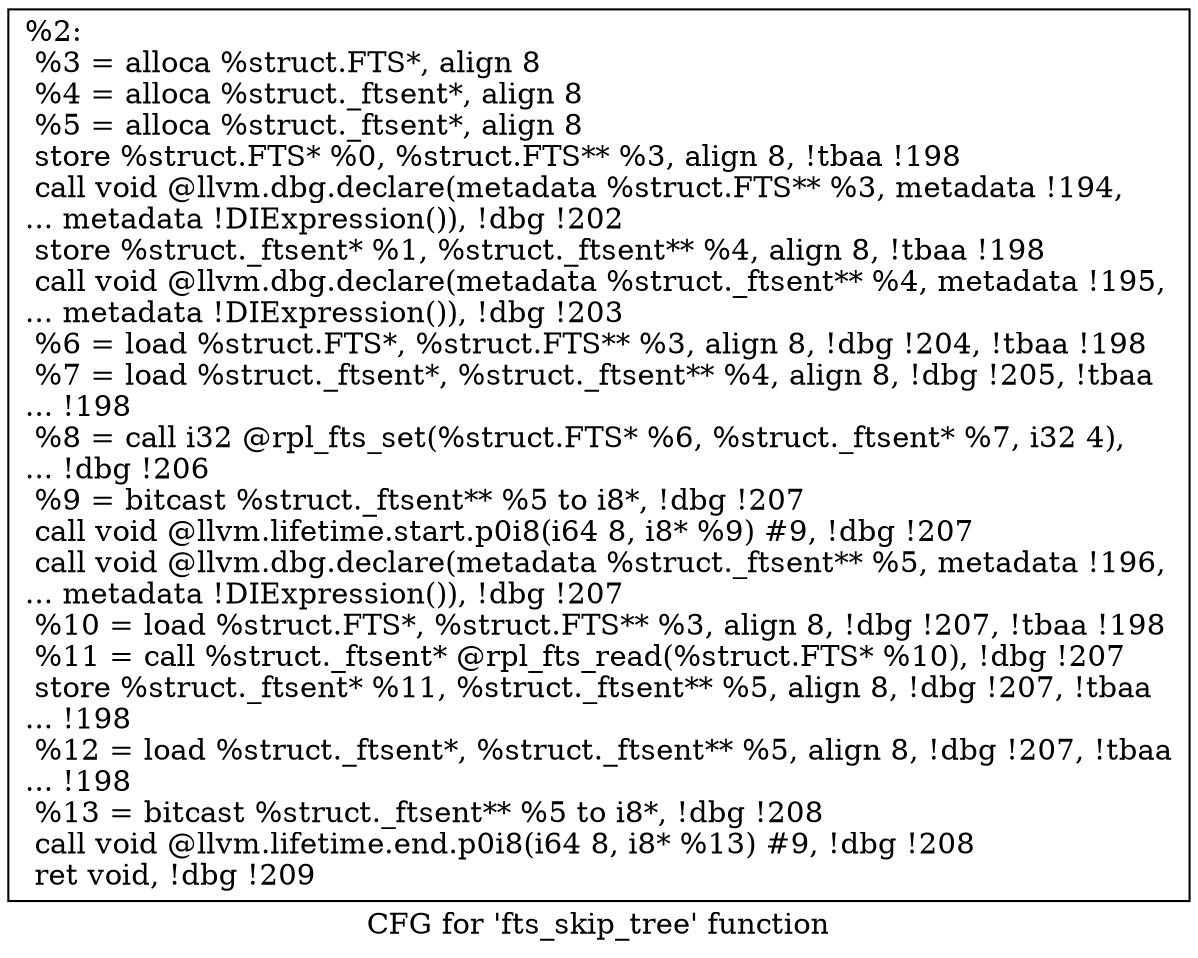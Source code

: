 digraph "CFG for 'fts_skip_tree' function" {
	label="CFG for 'fts_skip_tree' function";

	Node0x1fd6af0 [shape=record,label="{%2:\l  %3 = alloca %struct.FTS*, align 8\l  %4 = alloca %struct._ftsent*, align 8\l  %5 = alloca %struct._ftsent*, align 8\l  store %struct.FTS* %0, %struct.FTS** %3, align 8, !tbaa !198\l  call void @llvm.dbg.declare(metadata %struct.FTS** %3, metadata !194,\l... metadata !DIExpression()), !dbg !202\l  store %struct._ftsent* %1, %struct._ftsent** %4, align 8, !tbaa !198\l  call void @llvm.dbg.declare(metadata %struct._ftsent** %4, metadata !195,\l... metadata !DIExpression()), !dbg !203\l  %6 = load %struct.FTS*, %struct.FTS** %3, align 8, !dbg !204, !tbaa !198\l  %7 = load %struct._ftsent*, %struct._ftsent** %4, align 8, !dbg !205, !tbaa\l... !198\l  %8 = call i32 @rpl_fts_set(%struct.FTS* %6, %struct._ftsent* %7, i32 4),\l... !dbg !206\l  %9 = bitcast %struct._ftsent** %5 to i8*, !dbg !207\l  call void @llvm.lifetime.start.p0i8(i64 8, i8* %9) #9, !dbg !207\l  call void @llvm.dbg.declare(metadata %struct._ftsent** %5, metadata !196,\l... metadata !DIExpression()), !dbg !207\l  %10 = load %struct.FTS*, %struct.FTS** %3, align 8, !dbg !207, !tbaa !198\l  %11 = call %struct._ftsent* @rpl_fts_read(%struct.FTS* %10), !dbg !207\l  store %struct._ftsent* %11, %struct._ftsent** %5, align 8, !dbg !207, !tbaa\l... !198\l  %12 = load %struct._ftsent*, %struct._ftsent** %5, align 8, !dbg !207, !tbaa\l... !198\l  %13 = bitcast %struct._ftsent** %5 to i8*, !dbg !208\l  call void @llvm.lifetime.end.p0i8(i64 8, i8* %13) #9, !dbg !208\l  ret void, !dbg !209\l}"];
}
